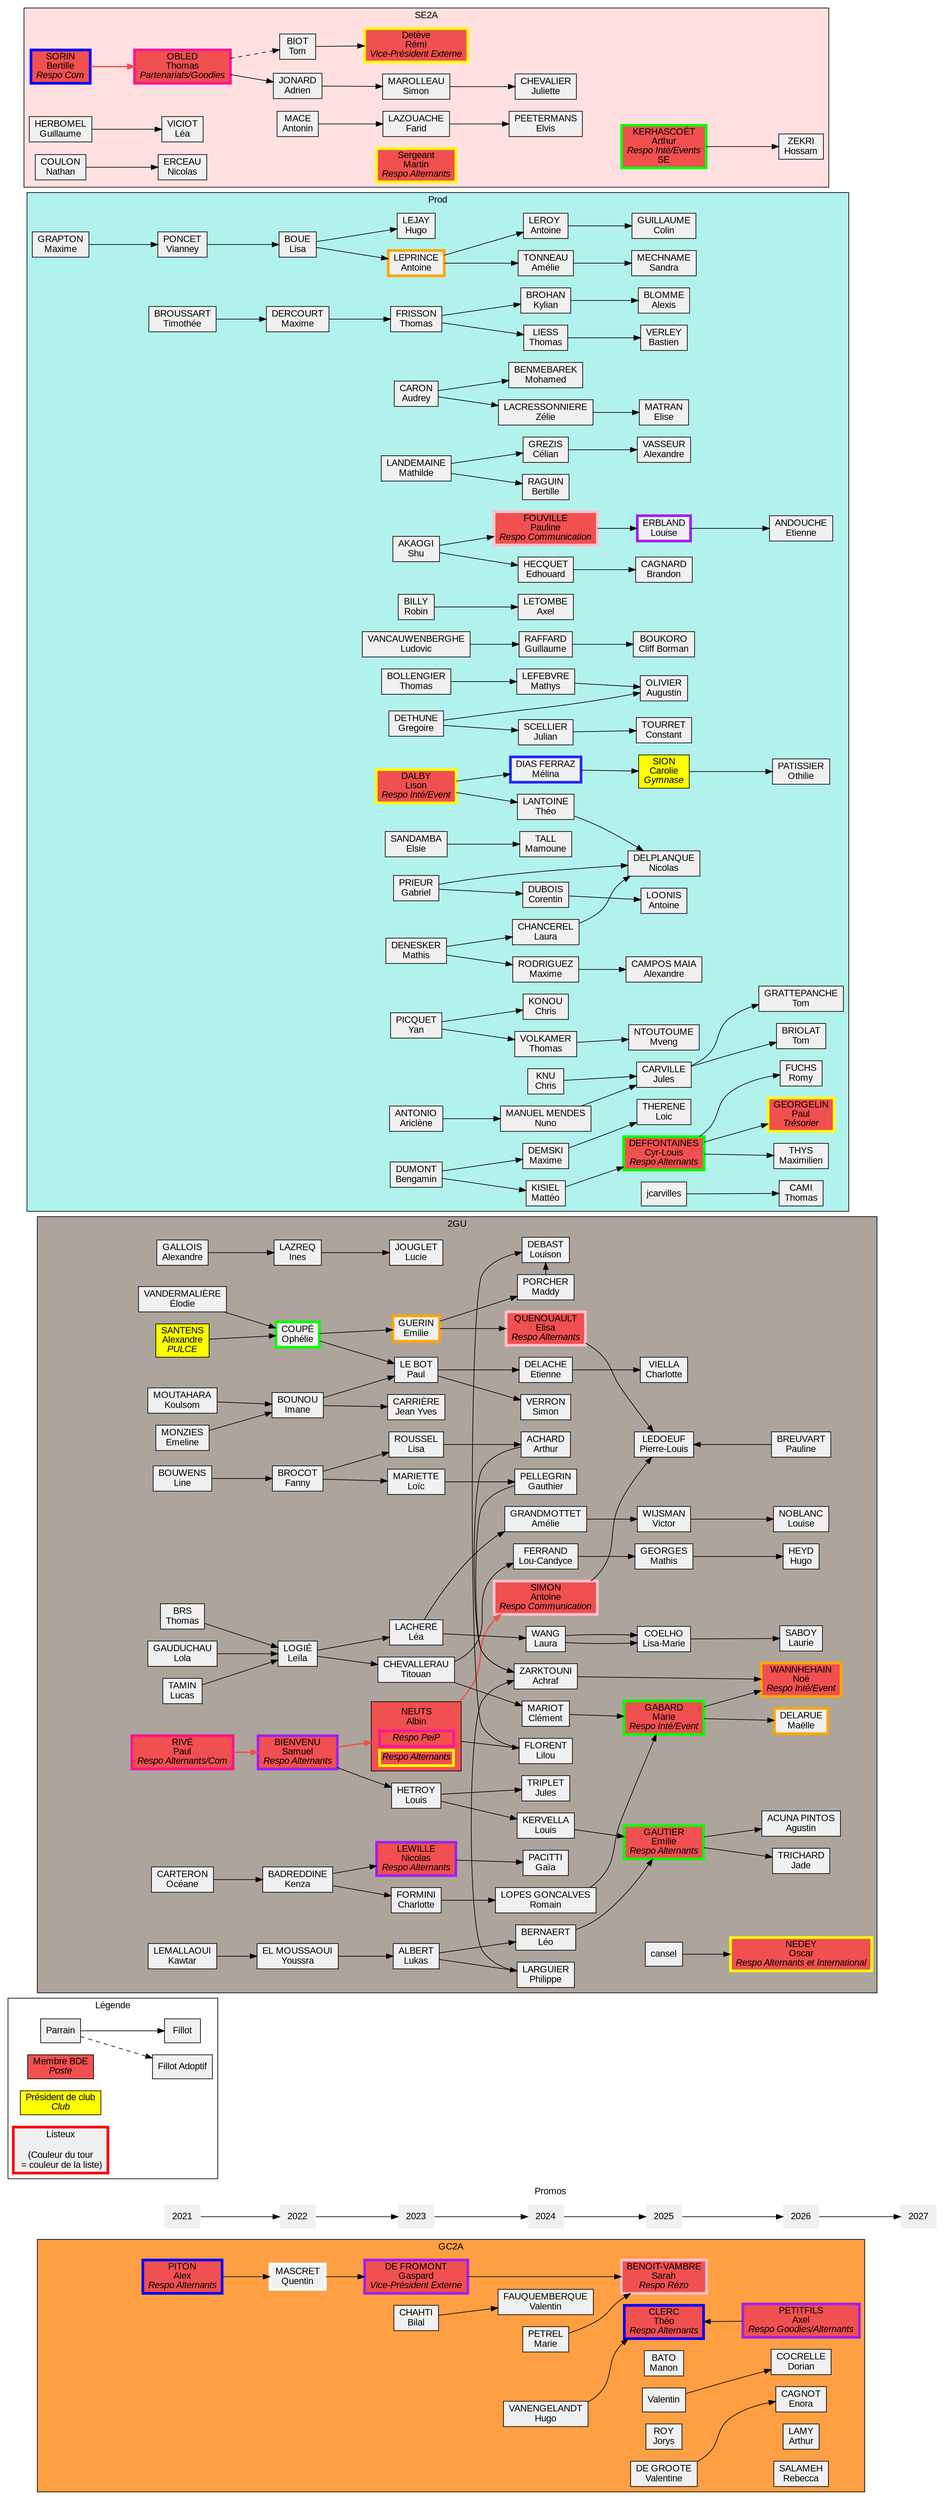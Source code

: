 digraph alternants {
	graph [
		charset = "UTF-8";
		style = filled;
		fontname = "Arial";
	];

	node [
		shape = box;
		style = filled;
		fillcolor = "#f0f0f0";
		fontname = "Arial";
	];

	rankdir = LR;


	subgraph cluster_promos {
		label = "Promos";
		penwidth = 0;
		color = none;
		node [shape = none];
		"2021" -> "2022" -> "2023" -> "2024"-> "2025" -> "2026" -> "2027";
	}

	subgraph cluster_legende {
		label = "Légende";
		fillcolor = none;
		leg_parrain	[label = "Parrain"];
		leg_fillot	[label = "Fillot"];
		leg_fillotadop	[label = "Fillot Adoptif"];
		leg_BDE		[label = <Membre BDE<BR/><I>Poste</I>> fillcolor="#f05050"];
		leg_prez	[label = <Président de club<BR/><I>Club</I>> fillcolor="yellow"];
		leg_listeux	[label = "Listeux\n\n(Couleur du tour\n = couleur de la liste)" penwidth=4 color="red"];
		leg_parrain -> leg_fillot;
		leg_parrain -> leg_fillotadop [style = "dashed"];
	}

	subgraph cluster_2GU {
		label = "2GU";
		fillcolor = "#ada59c";
		{ rank="same";
			tes 			[color = "#ada59c" fillcolor = "#ada59c" fontcolor = "#ada59c"];
		}
		{ rank="same";
			alexandregall	[label = "GALLOIS\nAlexandre"];
			alexandresant	[label = <SANTENS<BR/>Alexandre<BR/><I>PULCE</I>> fillcolor="yellow"];
			elodievan	[label = "VANDERMALIÈRE\nÉlodie"];
			emelinemonz	[label = "MONZIES\nEmeline"];
			kawtarlem	[label = "LEMALLAOUI\nKawtar"];
			koulsommouta	[label = "MOUTAHARA\nKoulsom"];
			linebouw	[label = "BOUWENS\nLine"];
			lolagaudu	[label = "GAUDUCHAU\nLola"];
			lucastam	[label = "TAMIN\nLucas"];
			oceanecarte	[label = "CARTERON\nOcéane"];
			paulrive	[label = <RIVÉ<BR/>Paul<BR/><I>Respo Alternants/Com</I>> fillcolor="#f05050" penwidth=4 color="deeppink"];
			thomasbrs	[label = "BRS\nThomas"];
		}
			tes-> thomasbrs [penwidth=2 color = "invis"];
		{ rank="same";
			fannybroc	[label = "BROCOT\nFanny"];
			imanebounou	[label = "BOUNOU\nImane"];
			ineslazre	[label = "LAZREQ\nInes"];
			kenzabad	[label = "BADREDDINE\nKenza"];
			leilalogi	[label = "LOGIÉ\nLeïla"];
			opheliecoup	[label = "COUPÉ\nOphélie" penwidth=4 color="green"];
			samuelbienv	[label = <BIENVENU<BR/>Samuel<BR/><I>Respo Alternants</I>> fillcolor="#f05050" penwidth=4 color="purple"]; 
			youssraelmou	[label = "EL MOUSSAOUI\nYoussra"];
		}
		alexandregall -> ineslazre;
		alexandresant -> opheliecoup;
		elodievan -> opheliecoup;
		emelinemonz -> imanebounou;
		kawtarlem -> youssraelmou;
		koulsommouta -> imanebounou;
		linebouw -> fannybroc;
		lolagaudu -> leilalogi;
		lucastam -> leilalogi;
		oceanecarte -> kenzabad;
		paulrive -> samuelbienv [penwidth=2 color = "#f05050"];
		thomasbrs -> leilalogi;

		{ rank="same";
			albinneu	[label = <<table border="0">
							<tr><td border="0">NEUTS<BR/>Albin</td></tr>
							<tr><td border="4" color="deeppink"><I>Respo PeiP</I></td></tr>
							<tr><td border="4" color="yellow"><I>Respo Alternants</I></td></tr>
						</table>> fillcolor="#f05050"];
			charlottefor	[label = "FORMINI\nCharlotte"];
			emilieguer	[label = "GUERIN\nEmilie" penwidth=4 color="orange"];
			jeanyvescarr	[label = "CARRIÈRE\nJean Yves"];
			lealachere	[label = "LACHERÉ\nLéa"];
			lisarouss	[label = "ROUSSEL\nLisa"];
			loicmariet	[label = "MARIETTE\nLoïc"];
			louishetr	[label = "HETROY\nLouis"];
			luciejougl	[label = "JOUGLET\nLucie"];
			lukasalb	[label = "ALBERT\nLukas"];
			nicolaslew	[label = <LEWILLE<BR/>Nicolas<BR/><I>Respo Alternants</I>> penwidth=4 fillcolor="#f05050" color="purple"];
			paullebo	[label = "LE BOT\nPaul"];
			titouancheva	[label = "CHEVALLERAU\nTitouan"];
		}
		fannybroc -> lisarouss;
		fannybroc -> loicmariet;
		imanebounou -> jeanyvescarr;
		imanebounou -> paullebo;
		ineslazre -> luciejougl;
		kenzabad -> charlottefor;
		kenzabad -> nicolaslew;
		leilalogi -> lealachere;
		leilalogi -> titouancheva;
		opheliecoup -> emilieguer;
		opheliecoup -> paullebo;
		samuelbienv -> albinneu [penwidth=2 color = "#f05050"];
		samuelbienv -> louishetr;
		youssraelmou -> lukasalb;
		{ rank = "same";
			antoinesim [label = <SIMON<BR/>Antoine<BR/><I>Respo Communication</I>> fillcolor="#f05050" penwidth=4 color="pink"];
			lilouflo   [label = "FLORENT\nLilou"];
			louiskerv  [label = "KERVELLA\nLouis"];
			julestrip  [label = "TRIPLET\nJules"];
			gaiapaci   [label = "PACITTI\nGaïa"];
			romainlop  [label = "LOPES GONCALVES\nRomain"];
			maddyporc  [label = "PORCHER\nMaddy"];
			elisaquen  [label = <QUENOUAULT<BR/>Elisa<BR/><I>Respo Alternants</I>> fillcolor="#f05050" penwidth=4 color="pink"];
			etiennedel [label = "DELACHE\nEtienne"];
			simonverr  [label = "VERRON\nSimon"];
			arthurach  [label = "ACHARD\nArthur"];
			gauthierpl [label = "PELLEGRIN\nGauthier"];
			ameliegra  [label = "GRANDMOTTET\nAmélie"];
			laurawan   [label = "WANG\nLaura"];
			clementmar [label = "MARIOT\nClément"];
			loucandyce [label = "FERRAND\nLou-Candyce"];
			phillippela [label = "LARGUIER\nPhilippe"];
			leobernae    [label = "BERNAERT\nLéo"];
			ldebast  [label = "DEBAST\nLouison"];
			azarktouni [label = "ZARKTOUNI\nAchraf"];

		}
			albinneu -> antoinesim [penwidth=2 color = "#f05050"];
			albinneu -> lilouflo;
			louishetr -> louiskerv;
			louishetr -> julestrip;
			nicolaslew -> gaiapaci;
			charlottefor -> romainlop;
			emilieguer -> maddyporc;
			emilieguer -> elisaquen;
			paullebo -> etiennedel;
			paullebo -> simonverr;
			lisarouss -> arthurach;
			loicmariet -> gauthierpl;
			lealachere -> ameliegra;
			lealachere -> laurawan;
			titouancheva -> clementmar;
			titouancheva -> loucandyce;
			lukasalb -> phillippela;
        	lukasalb -> leobernae;
		{ rank = "same";
			pledoeuf  	[label = "LEDOEUF\nPierre-Louis"];
			egautier 	[label = <GAUTIER<BR/>Emilie<BR/><I>Respo Alternants</I>> fillcolor="#f05050" penwidth=4 color="green"];
			cviella  	[label = "VIELLA\nCharlotte"];
			mgeorges 	[label = "GEORGES\nMathis"];
			vwijsman	[label = "WIJSMAN\nVictor"];
			lcoelho    	[label = "COELHO\nLisa-Marie"];
			mgabard 	[label = <GABARD<BR/>Marie<BR/><I>Respo Inté/Event</I>> fillcolor="#f05050" penwidth=4 color="green"];
		}	
		antoinesim->pledoeuf;
		lilouflo->ldebast;
		louiskerv->egautier;
		romainlop->mgabard;
		maddyporc->ldebast;
		elisaquen->pledoeuf;
		etiennedel->cviella;
		arthurach->azarktouni;
		ameliegra->vwijsman;
		laurawan->lcoelho;
		clementmar->mgabard;
		loucandyce->mgeorges;
		phillippela->azarktouni;
		gauthierpl->azarktouni;
		leobernae->egautier;
		{ rank = "same";//2027
			aacunapi  	[label = "ACUNA PINTOS\nAgustin"];
			onedey 	[label = <NEDEY<BR/>Oscar<BR/><I>Respo Alternants et International</I>>, fillcolor="#f05050", penwidth=4, color="yellow"];
			mdelarue 	[label = <DELARUE<BR/>Maëlle<BR/>>, penwidth=4, color="orange"];
			jtrichar  	[label = "TRICHARD\nJade"];
			pbreuvar 	[label = "BREUVART\nPauline"];
			lsaboy	[label = "SABOY\nLaurie"];
			lnoblanc    	[label = "NOBLANC\nLouise"];
			hheyd    	[label = "HEYD\nHugo"];
			nwannhen 	[label = <WANNHEHAIN<BR/>Noé<BR/><I>Respo Inté/Event</I>>, fillcolor="#f05050", penwidth=4, color="orange"];
		}
		egautier->aacunapi;
		egautier->jtrichar;
		pbreuvar->pledoeuf;
		cansel->onedey;
		mgabard->mdelarue;
		lcoelho->lsaboy;
		vwijsman->lnoblanc;
		mgabard->nwannhen;
		azarktouni->nwannhen;
		laurawan->lcoelho;
		mgeorges->hheyd;

        { rank = "same";
			invis1 [style=invis];
        }
	}

	subgraph cluster_prod {
		label = "Prod";
		fillcolor = "#B2F2EC";

		{ rank = "same";//2021
			maximegrapt	[label = "GRAPTON\nMaxime"];
		}

		{ rank = "same";//2022
			vianneypon	[label = "PONCET\nVianney"];
			timothebr   [label = "BROUSSART\nTimothée"];
		}
		maximegrapt -> vianneypon;
		//maximegrapt -> elodievan;
		
		{ rank = "same";//2023
			lisaboue	[label = "BOUE\nLisa"];
			maximeder   [label = "DERCOURT\nMaxime"];
		}
		vianneypon -> lisaboue;
		timothebr->maximeder;

		{ rank = "same";//2024
			antoinelepr	[label = "LEPRINCE\nAntoine" penwidth=4 color="orange"];
			hugoleja	[label = "LEJAY\nHugo"];
			thomasfris [label = "FRISSON\nThomas"];
			audreycar   [label = "CARON\nAudrey"];
			ldalby   [label=<DALBY<BR/>Lison<BR/><I>Respo Inté/Event</I>> fillcolor="#f05050" penwidth=4 color="yellow"];
			mlandemaine	[label = "LANDEMAINE\nMathilde"];
			tbollengier [label = "BOLLENGIER\nThomas"];
			rbilly		[label = "BILLY\nRobin"];
			aantonio	[label = "ANTONIO\nAriclène"];
			sakaogi		[label = "AKAOGI\nShu"];
			lvancauwenberghe	[label = "VANCAUWENBERGHE\nLudovic"];
			esandamba 	[label = "SANDAMBA\nElsie"];
			gprieur		[label = "PRIEUR\nGabriel"];
			ypicquet	[label = "PICQUET\nYan"];
			bdumont		[label = "DUMONT\nBengamin"];
			gdethune	[label = "DETHUNE\nGregoire"];
			mdenesker	[label = "DENESKER\nMathis"];
		}
		maximeder ->thomasfris;
		lisaboue -> antoinelepr;
		lisaboue -> hugoleja;

		{ rank = "same";//2025
		    graffard 	[label = "RAFFARD\nGuillaume"];
			ehecquet 	[label = "HECQUET\nEdhouard"];
			mrodriguez 	[label = "RODRIGUEZ\nMaxime"];
			nmanuel  	[label = "MANUEL MENDES\nNuno"];
			cknu 		[label = "KNU\nChris"];
			mkisiel  	[label = "KISIEL\nMattéo"];
			cdubois 	[label = "DUBOIS\nCorentin"];
			atonneau 	[label = "TONNEAU\nAmélie"];
			mdemski 	[label = "DEMSKI\nMaxime"];
			jscellier 	[label = "SCELLIER\nJulian"];
			cgrezis 	[label = "GREZIS\nCélian"];
			tvolkamer 	[label = "VOLKAMER\nThomas"];
			lchancerel 	[label = "CHANCEREL\nLaura"];
			tlantoine 	[label = "LANTOINE\nThéo"];
			mlefebvre 	[label = "LEFEBVRE\nMathys"];
			antoinele 	[label = "LEROY \nAntoine"];
			melinadia 	[label = "DIAS FERRAZ\nMélina"penwidth=4 color="#2128f5"];
			thomasliess [label = "LIESS\nThomas"];
			kylianbroha [label = "BROHAN\nKylian"];
			zelielacres [label = "LACRESSONNIERE\nZélie"];
			paulinefau 	[label = <FOUVILLE<BR/>Pauline<BR/><I>Respo Communication</I>> fillcolor="#f05050" penwidth=4 color="pink"];
			braguin		[label = "RAGUIN\nBertille"];
			mbenmebarek	[label = "BENMEBAREK\nMohamed"];
			aletombe	[label = "LETOMBE\nAxel"];
			mtall		[label = "TALL\nMamoune"];
			ckonou		[label = "KONOU\nChris"];
		}
		mdenesker -> lchancerel;
		mdenesker -> mrodriguez;
		gdethune -> jscellier;
		gdethune -> aolivier;
		bdumont -> mkisiel;
		bdumont -> mdemski;
		ypicquet -> tvolkamer;
		ypicquet -> ckonou;
		gprieur -> cdubois;
		gprieur -> ndelplanque;
		esandamba -> mtall;
		lvancauwenberghe -> graffard;
		sakaogi -> paulinefau;
		sakaogi -> ehecquet;
		mlandemaine -> braguin;
		mlandemaine -> cgrezis;
		audreycar -> zelielacres;
		audreycar -> mbenmebarek;aantonio
        antoinelepr -> antoinele;
		antoinelepr -> atonneau;
        ldalby -> melinadia;
		ldalby -> tlantoine;
        thomasfris -> thomasliess;
		thomasfris -> kylianbroha;
		tbollengier -> mlefebvre;
		rbilly -> aletombe;
		aantonio ->  nmanuel;

        { rank = "same";//2026
			cboukoro 		[label = "BOUKORO\nCliff Borman"];
			bcagnard 		[label = "CAGNARD\nBrandon"];
			acampo 			[label = "CAMPOS MAIA\nAlexandre"];
			jcarville 		[label = "CARVILLE\nJules"];
			cdeffontaines 	[label = <DEFFONTAINES<BR/>Cyr-Louis<BR/><I>Respo Alternants</I>> fillcolor="#f05050" penwidth=4 color="green"];
			lerbland 		[label = "ERBLAND\nLouise" penwidth=4 color="purple"];
			aloonis 		[label = "LOONIS\nAntoine"];
			ematran 		[label = "MATRAN\nElise"];
			smechname 		[label = "MECHNAME\nSandra"];
			csion 			[label =<SION<BR/>Carolie<BR/><I>Gymnase</I>> fillcolor="yellow"];
			ltherene 		[label = "THERENE\nLoic"];
			ctourret 		[label = "TOURRET\nConstant"];
			avasseur 		[label = "VASSEUR\nAlexandre"];
			bverley 		[label = "VERLEY\nBastien"];
			ablomme 		[label = "BLOMME\nAlexis"];
			mntoutoume 		[label = "NTOUTOUME\nMveng"];
			cguillaume 		[label = "GUILLAUME\nColin"];
			ndelplanque 	[label = "DELPLANQUE\nNicolas"];
			aolivier 		[label = "OLIVIER\nAugustin"];
			
        }
        graffard-> cboukoro;
		ehecquet -> bcagnard;
		mrodriguez -> acampo;
		nmanuel -> jcarville;
		cknu -> jcarville;
		mkisiel -> cdeffontaines;
		paulinefau -> lerbland;
		cdubois -> aloonis;
		zelielacres -> ematran;
		atonneau -> smechname;
		melinadia -> csion;
		mdemski -> ltherene;
		jscellier -> ctourret;
		cgrezis -> avasseur;
		thomasliess -> bverley;
		tvolkamer -> mntoutoume;
		antoinele -> cguillaume;
		lchancerel -> ndelplanque;
		tlantoine -> ndelplanque;
		mlefebvre -> aolivier;
		kylianbroha -> ablomme; 
        
		{ rank = "same";//2027
			opatissier			[label = "PATISSIER\nOthilie"];
			rfuchs                          [label = "FUCHS\nRomy"];
			eandouche			[label = "ANDOUCHE\nEtienne"];
			tcami				[label = "CAMI\nThomas"];
			mthys				[label = "THYS\nMaximilien"];
			pgeorgelin			[label = <GEORGELIN<BR/>Paul<BR/><I>Trésorier</I>> fillcolor="#f05050" penwidth=4 color="yellow"];
			btom				[label = "BRIOLAT\nTom"];
			gtom				[label = "GRATTEPANCHE\nTom"];
		}
		csion -> opatissier;
		cdeffontaines -> rfuchs;
		lerbland -> eandouche;
		jcarvilles -> tcami;
		cdeffontaines -> mthys;
		cdeffontaines -> pgeorgelin;
		jcarville -> btom;
		jcarville -> gtom;
	}
	subgraph cluster_GC2A {
		label = "GC2A";
		fillcolor = "#ff9f43";
		{ rank = "same";
			tesss [color = "invis" fillcolor = "invis" fontcolor = "invis"];
		}

		{ rank = "same";
			alexpiton	[label = <PITON<BR/>Alex<BR/><I>Respo Alternants</I>> fillcolor="#f05050" penwidth=4 color="blue"];
		}
		tesss -> alexpiton [penwidth=4 color="invis"];
		{ rank = "same";
            quentinmas [label = "MASCRET\nQuentin" penwidth=4 color="white"];
			
		}
		alexpiton->quentinmas;

		{ rank = "same";
			gaspardgui	[label = <DE FROMONT<BR/>Gaspard<BR/><I>Vice-Président Externe</I>> fillcolor="#f05050" penwidth=4 color="purple"];
			bchahti		[label = "CHAHTI\nBilal"];
			
		}
        quentinmas->gaspardgui;
		{ rank = "same";
			mariepetrel		[label = "PETREL\nMarie"];
			testtt 			[label = "DE FROMONT\nGaspard",style = "invis"];
			vfauquemerque	[label = "FAUQUEMBERQUE\nValentin"];
			hvanengelandt	[label = "VANENGELANDT\nHugo"];
		}
        //gaspardgui -> testtt [style = "invis"];
			bchahti ->vfauquemerque;
		
		{ rank = "same";
			sarahbenoit	[label = <BENOIT-VAMBRE<BR/>Sarah<BR/><I>Respo Rézo</I>> fillcolor="#f05050" penwidth=4 color="pink"];
			manonbato 	[label = "BATO\nManon"];
			valentin	[label = "Valentin"];
			kroy		[label = "ROY\nJorys"];
			vdegroote	[label = "DE GROOTE\nValentine"];
			tclerc		[label = <CLERC<BR/>Théo<BR/><I>Respo Alternants</I>> fillcolor="#f05050" penwidth=4 color="blue"];

		}
		mariepetrel-> sarahbenoit;
		gaspardgui -> sarahbenoit;
		hvanengelandt -> tclerc;

		{ rank = "same";
			apetitfils  [label = <PETITFILS<BR/>Axel<BR/><I>Respo Goodies/Alternants</I>> fillcolor="#f05050" penwidth=4 color="purple"];
			alamy		[label = "LAMY\nArthur"];
			rsalameh	[label = "SALAMEH\nRebecca"];
			dcocrelle	[label = "COCRELLE\nDorian"];
			ecagnot		[label = "CAGNOT\nEnora"];
        }
		apetitfils -> tclerc
        valentin -> dcocrelle;
		vdegroote -> ecagnot;

    }

	subgraph cluster_SE2A {
		label = "SE2A";
		fillcolor = "#FFE0E0";

		{ rank = "same";//2021
			bertillesor	[label = <SORIN<BR/>Bertille<BR/><I>Respo Com</I>> fillcolor="#f05050" penwidth=4 color = "blue"];
			guillaumeherb	[label = "HERBOMEL\nGuillaume"];
			nathancoulon	[label = "COULON\nNathan"];
		}

		{ rank = "same";//2022
			leavicio	[label = "VICIOT\nLéa"];
			nicolaserc	[label = "ERCEAU\nNicolas"];
			thomasobl	[label = <OBLED<BR/>Thomas<BR/><I>Partenariats/Goodies</I>> fillcolor="#f05050" penwidth=4 color="deeppink"];
		}
		bertillesor -> thomasobl [penwidth=2 color = "#f05050"];
		guillaumeherb -> leavicio;
		nathancoulon -> nicolaserc;

		{ rank = "same";//2023
			tombiot		[label="BIOT\nTom"];
			adjonard		[label="JONARD\nAdrien"];
			antoninm     [label = "MACE\nAntonin"];
		}
		thomasobl -> tombiot [style=dashed];
		thomasobl -> adjonard;

		{ rank = "same";//2024
			remideteve	[label=<Detève<BR/>Rémi<BR/><I>Vice-Président Externe</I>> fillcolor="#f05050" penwidth=4 color="yellow"];
			martinserg	[label=<Sergeant<BR/>Martin<BR/><I>Respo Alternants</I>> fillcolor="#f05050" penwidth=4 color="yellow"];
			smarolleau	[label = "MAROLLEAU\nSimon"];
			faridlazou  [label ="LAZOUACHE\nFarid"];
		}
		tombiot -> remideteve;
		adjonard-> smarolleau;
		antoninm -> faridlazou;

		{ rank = "same";//2025
			elvispet [label = "PEETERMANS\nElvis"];
			juliettec [label ="CHEVALIER\nJuliette"];
		}
        faridlazou -> elvispet;
        smarolleau -> juliettec;

        { rank="same";//2026
			tess 			[color = "#FFE0E0" fillcolor = "#FFE0E0" fontcolor = "#FFE0E0"];
			akerhasco  [label = <KERHASCOËT<BR/>Arthur<BR/><I>Respo Inté/Events</I><BR/>SE> fillcolor="#f05050" penwidth=4 color="green"];
		}
		juliettec -> tess  [penwidth=2 color = "invis"];

		{ rank="same";//2027
			hzekri	[label ="ZEKRI\nHossam"];
		}
		akerhasco -> hzekri;
	}
		


	endnode [style=invis];
	
    //invis1 -> endnode [style = invis];
    //invis2 -> endnode [style = invis];
    //invis3 -> endnode [style = invis];
	dcocrelle -> endnode [style = invis];
	"2026" -> endnode [style=invis];
}
